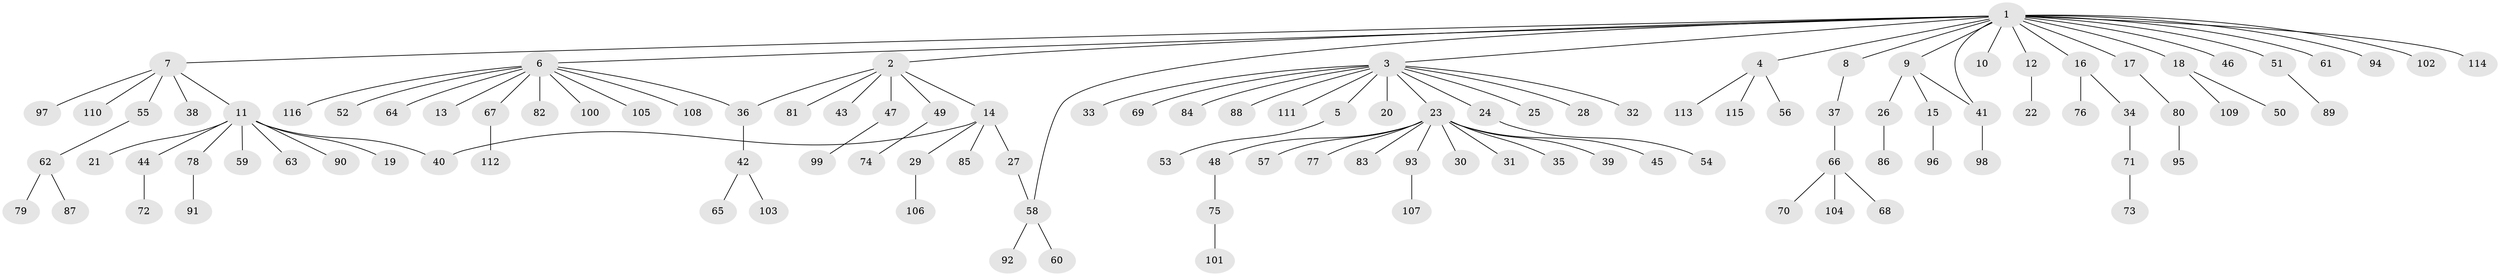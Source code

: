 // Generated by graph-tools (version 1.1) at 2025/14/03/09/25 04:14:32]
// undirected, 116 vertices, 119 edges
graph export_dot {
graph [start="1"]
  node [color=gray90,style=filled];
  1;
  2;
  3;
  4;
  5;
  6;
  7;
  8;
  9;
  10;
  11;
  12;
  13;
  14;
  15;
  16;
  17;
  18;
  19;
  20;
  21;
  22;
  23;
  24;
  25;
  26;
  27;
  28;
  29;
  30;
  31;
  32;
  33;
  34;
  35;
  36;
  37;
  38;
  39;
  40;
  41;
  42;
  43;
  44;
  45;
  46;
  47;
  48;
  49;
  50;
  51;
  52;
  53;
  54;
  55;
  56;
  57;
  58;
  59;
  60;
  61;
  62;
  63;
  64;
  65;
  66;
  67;
  68;
  69;
  70;
  71;
  72;
  73;
  74;
  75;
  76;
  77;
  78;
  79;
  80;
  81;
  82;
  83;
  84;
  85;
  86;
  87;
  88;
  89;
  90;
  91;
  92;
  93;
  94;
  95;
  96;
  97;
  98;
  99;
  100;
  101;
  102;
  103;
  104;
  105;
  106;
  107;
  108;
  109;
  110;
  111;
  112;
  113;
  114;
  115;
  116;
  1 -- 2;
  1 -- 3;
  1 -- 4;
  1 -- 6;
  1 -- 7;
  1 -- 8;
  1 -- 9;
  1 -- 10;
  1 -- 12;
  1 -- 16;
  1 -- 17;
  1 -- 18;
  1 -- 41;
  1 -- 46;
  1 -- 51;
  1 -- 58;
  1 -- 61;
  1 -- 94;
  1 -- 102;
  1 -- 114;
  2 -- 14;
  2 -- 36;
  2 -- 43;
  2 -- 47;
  2 -- 49;
  2 -- 81;
  3 -- 5;
  3 -- 20;
  3 -- 23;
  3 -- 24;
  3 -- 25;
  3 -- 28;
  3 -- 32;
  3 -- 33;
  3 -- 69;
  3 -- 84;
  3 -- 88;
  3 -- 111;
  4 -- 56;
  4 -- 113;
  4 -- 115;
  5 -- 53;
  6 -- 13;
  6 -- 36;
  6 -- 52;
  6 -- 64;
  6 -- 67;
  6 -- 82;
  6 -- 100;
  6 -- 105;
  6 -- 108;
  6 -- 116;
  7 -- 11;
  7 -- 38;
  7 -- 55;
  7 -- 97;
  7 -- 110;
  8 -- 37;
  9 -- 15;
  9 -- 26;
  9 -- 41;
  11 -- 19;
  11 -- 21;
  11 -- 40;
  11 -- 44;
  11 -- 59;
  11 -- 63;
  11 -- 78;
  11 -- 90;
  12 -- 22;
  14 -- 27;
  14 -- 29;
  14 -- 40;
  14 -- 85;
  15 -- 96;
  16 -- 34;
  16 -- 76;
  17 -- 80;
  18 -- 50;
  18 -- 109;
  23 -- 30;
  23 -- 31;
  23 -- 35;
  23 -- 39;
  23 -- 45;
  23 -- 48;
  23 -- 57;
  23 -- 77;
  23 -- 83;
  23 -- 93;
  24 -- 54;
  26 -- 86;
  27 -- 58;
  29 -- 106;
  34 -- 71;
  36 -- 42;
  37 -- 66;
  41 -- 98;
  42 -- 65;
  42 -- 103;
  44 -- 72;
  47 -- 99;
  48 -- 75;
  49 -- 74;
  51 -- 89;
  55 -- 62;
  58 -- 60;
  58 -- 92;
  62 -- 79;
  62 -- 87;
  66 -- 68;
  66 -- 70;
  66 -- 104;
  67 -- 112;
  71 -- 73;
  75 -- 101;
  78 -- 91;
  80 -- 95;
  93 -- 107;
}
